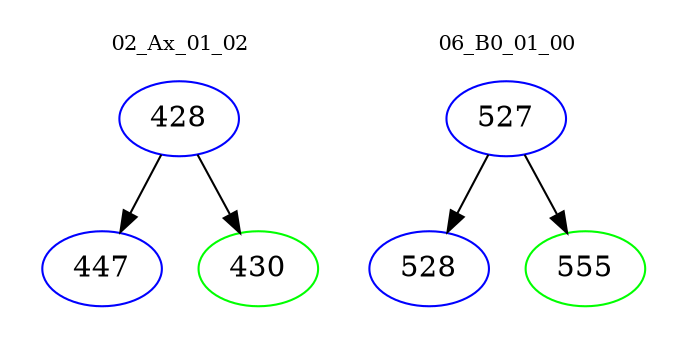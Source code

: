 digraph{
subgraph cluster_0 {
color = white
label = "02_Ax_01_02";
fontsize=10;
T0_428 [label="428", color="blue"]
T0_428 -> T0_447 [color="black"]
T0_447 [label="447", color="blue"]
T0_428 -> T0_430 [color="black"]
T0_430 [label="430", color="green"]
}
subgraph cluster_1 {
color = white
label = "06_B0_01_00";
fontsize=10;
T1_527 [label="527", color="blue"]
T1_527 -> T1_528 [color="black"]
T1_528 [label="528", color="blue"]
T1_527 -> T1_555 [color="black"]
T1_555 [label="555", color="green"]
}
}
